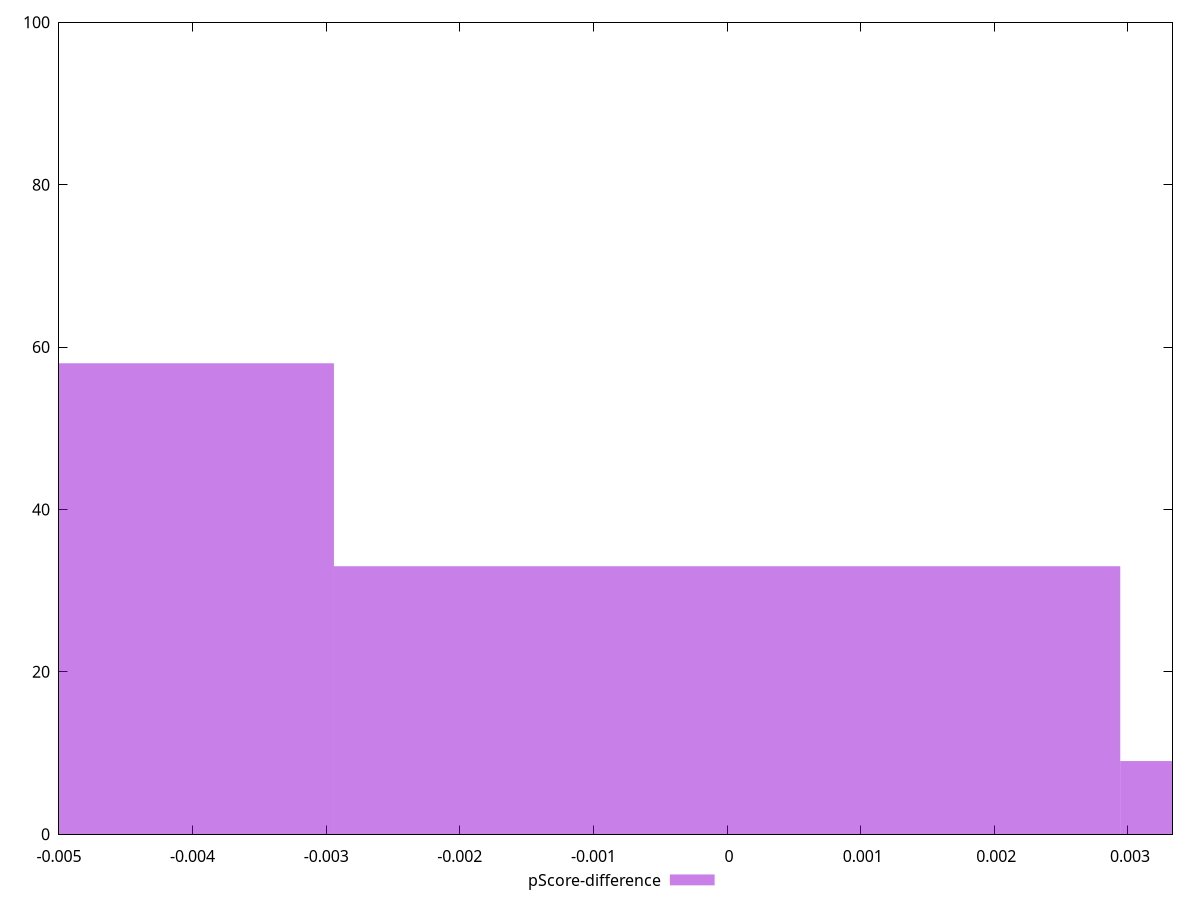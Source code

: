 reset

$pScoreDifference <<EOF
-0.005884736535189724 58
0 33
0.005884736535189724 9
EOF

set key outside below
set boxwidth 0.005884736535189724
set xrange [-0.0050000000000000044:0.0033333333333332993]
set yrange [0:100]
set trange [0:100]
set style fill transparent solid 0.5 noborder
set terminal svg size 640, 490 enhanced background rgb 'white'
set output "reprap/unused-css-rules/samples/pages+cached+noexternal+nomedia+nocss/pScore-difference/histogram.svg"

plot $pScoreDifference title "pScore-difference" with boxes

reset
